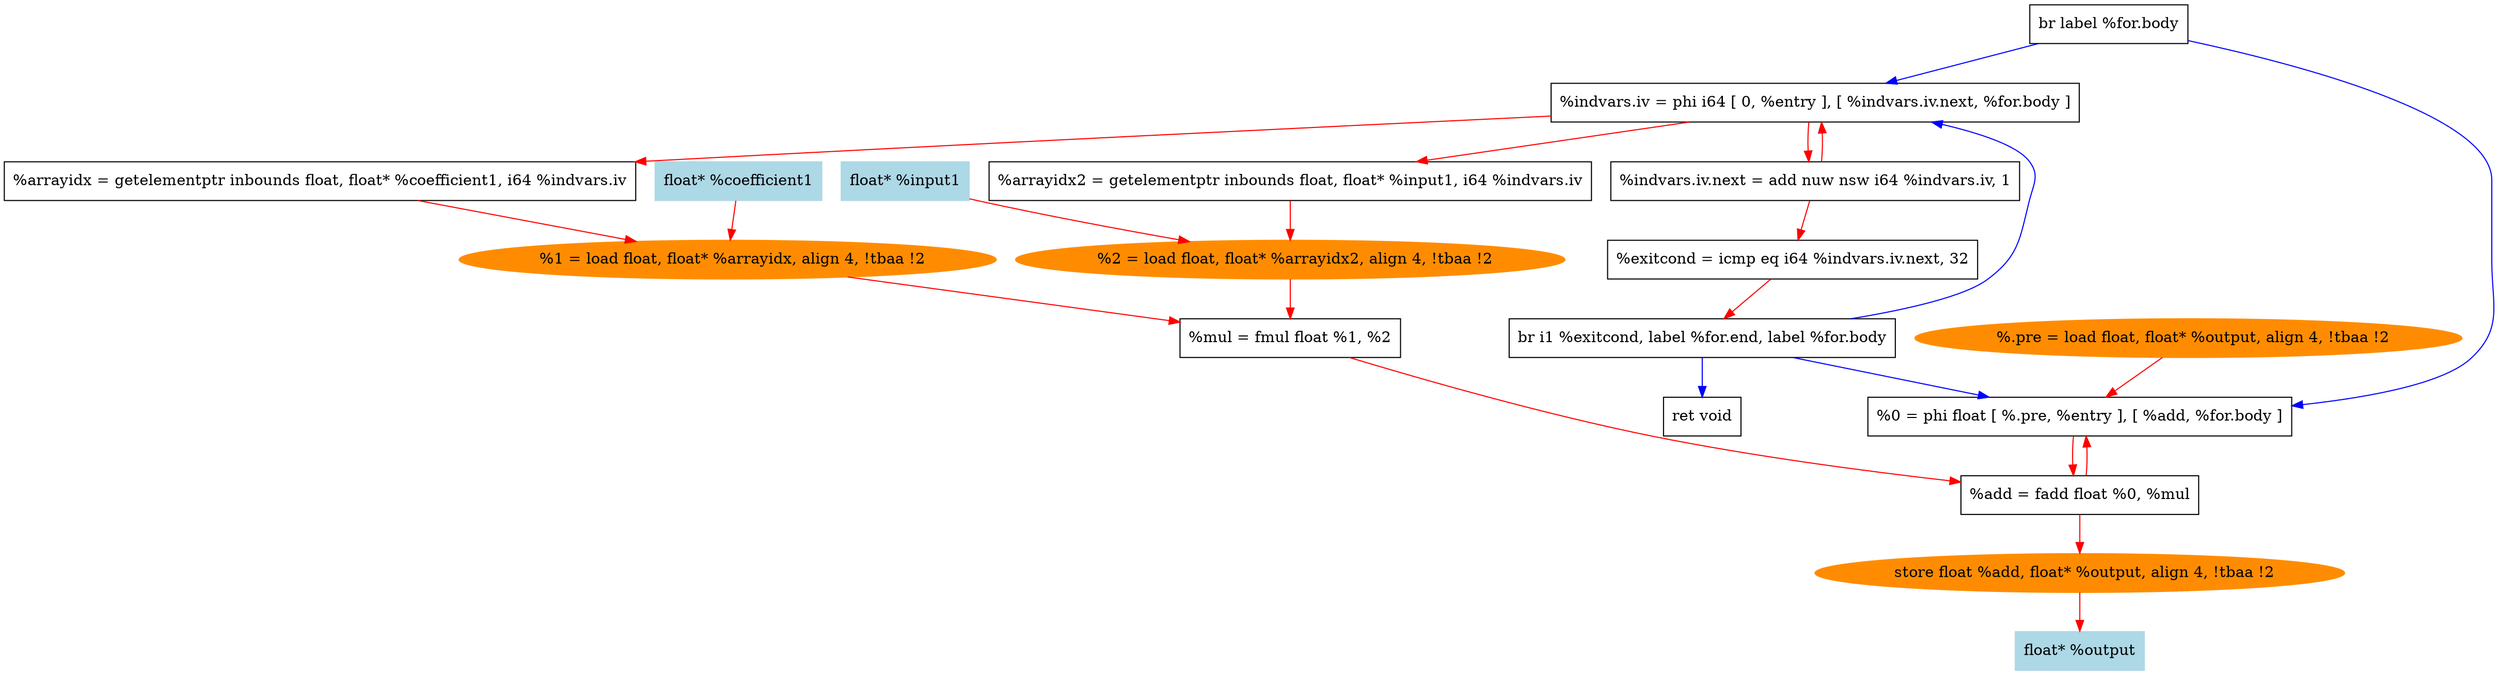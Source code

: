 digraph "DFG for'_Z6kernelPfS_S_S_S_' function" {
	Node0x63bc644aba28[shape=record, label="  br label %for.body"];
	Node0x63bc644a4db0[shape=record, color=lightblue, style=filled, label="float* %coefficient1"];
	Node0x63bc644a4d60[shape=record, color=lightblue, style=filled, label="float* %input1"];
	Node0x63bc644a50d0[shape=record, label="  %indvars.iv.next = add nuw nsw i64 %indvars.iv, 1"];
	Node0x63bc644ab9c8[shape=oval, color=darkorange, style=filled, label="  %.pre = load float, float* %output, align 4, !tbaa !2"];
	Node0x63bc644a5140[shape=record, label="  %exitcond = icmp eq i64 %indvars.iv.next, 32"];
	Node0x63bc644aa728[shape=record, label="  br i1 %exitcond, label %for.end, label %for.body"];
	Node0x63bc644abaa8[shape=record, label="  %indvars.iv = phi i64 [ 0, %entry ], [ %indvars.iv.next, %for.body ]"];
	Node0x63bc644abdb0[shape=record, label="  ret void"];
	Node0x63bc644abba0[shape=record, label="  %arrayidx = getelementptr inbounds float, float* %coefficient1, i64 %indvars.iv"];
	Node0x63bc644abc80[shape=record, label="  %arrayidx2 = getelementptr inbounds float, float* %input1, i64 %indvars.iv"];
	Node0x63bc644abc08[shape=oval, color=darkorange, style=filled, label="  %1 = load float, float* %arrayidx, align 4, !tbaa !2"];
	Node0x63bc644abce8[shape=oval, color=darkorange, style=filled, label="  %2 = load float, float* %arrayidx2, align 4, !tbaa !2"];
	Node0x63bc644a53b0[shape=record, label="  %mul = fmul float %1, %2"];
	Node0x63bc644a5060[shape=record, label="  %add = fadd float %0, %mul"];
	Node0x63bc644aaf68[shape=record, label="  %0 = phi float [ %.pre, %entry ], [ %add, %for.body ]"];
	Node0x63bc644abd60[shape=oval, color=darkorange, style=filled, label="  store float %add, float* %output, align 4, !tbaa !2"];
	Node0x63bc644a4d88[shape=record, color=lightblue, style=filled, label="float* %output"];
edge [color=blue]
	Node0x63bc644aba28 -> Node0x63bc644aaf68
	Node0x63bc644aba28 -> Node0x63bc644abaa8
	Node0x63bc644aa728 -> Node0x63bc644abdb0
	Node0x63bc644aa728 -> Node0x63bc644aaf68
	Node0x63bc644aa728 -> Node0x63bc644abaa8
edge [color=red]
	Node0x63bc644a4db0 -> Node0x63bc644abc08
	Node0x63bc644a4d60 -> Node0x63bc644abce8
	Node0x63bc644abd60 -> Node0x63bc644a4d88
	Node0x63bc644a5060 -> Node0x63bc644abd60
	Node0x63bc644ab9c8 -> Node0x63bc644aaf68
	Node0x63bc644a5060 -> Node0x63bc644aaf68
	Node0x63bc644a50d0 -> Node0x63bc644abaa8
	Node0x63bc644abaa8 -> Node0x63bc644abba0
	Node0x63bc644abba0 -> Node0x63bc644abc08
	Node0x63bc644abaa8 -> Node0x63bc644abc80
	Node0x63bc644abc80 -> Node0x63bc644abce8
	Node0x63bc644abc08 -> Node0x63bc644a53b0
	Node0x63bc644abce8 -> Node0x63bc644a53b0
	Node0x63bc644aaf68 -> Node0x63bc644a5060
	Node0x63bc644a53b0 -> Node0x63bc644a5060
	Node0x63bc644abaa8 -> Node0x63bc644a50d0
	Node0x63bc644a50d0 -> Node0x63bc644a5140
	Node0x63bc644a5140 -> Node0x63bc644aa728
}
